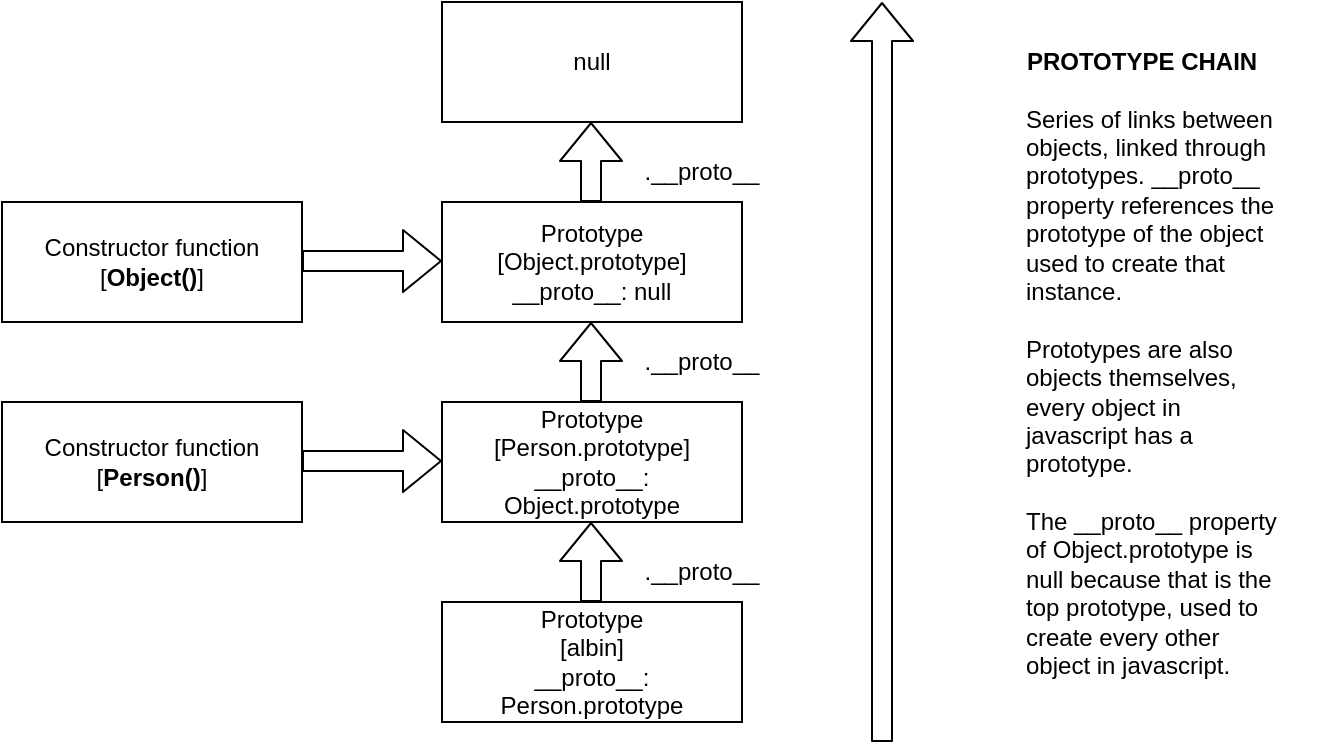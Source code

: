 <mxfile>
    <diagram id="Yyzx4l5mfjtjXCRz6CCv" name="Page-1">
        <mxGraphModel dx="900" dy="714" grid="1" gridSize="10" guides="1" tooltips="1" connect="1" arrows="1" fold="1" page="1" pageScale="1" pageWidth="800" pageHeight="400" math="0" shadow="0">
            <root>
                <mxCell id="0"/>
                <mxCell id="1" parent="0"/>
                <mxCell id="2" value="Constructor function&lt;br&gt;[&lt;b&gt;Object()&lt;/b&gt;]" style="rounded=0;whiteSpace=wrap;html=1;" vertex="1" parent="1">
                    <mxGeometry x="40" y="120" width="150" height="60" as="geometry"/>
                </mxCell>
                <mxCell id="4" value="Constructor function&lt;br&gt;[&lt;b&gt;Person()&lt;/b&gt;]" style="rounded=0;whiteSpace=wrap;html=1;" vertex="1" parent="1">
                    <mxGeometry x="40" y="220" width="150" height="60" as="geometry"/>
                </mxCell>
                <mxCell id="5" value="null" style="rounded=0;whiteSpace=wrap;html=1;" vertex="1" parent="1">
                    <mxGeometry x="260" y="20" width="150" height="60" as="geometry"/>
                </mxCell>
                <mxCell id="6" value="Prototype&lt;br&gt;[albin]&lt;br&gt;__proto__: Person.prototype" style="rounded=0;whiteSpace=wrap;html=1;" vertex="1" parent="1">
                    <mxGeometry x="260" y="320" width="150" height="60" as="geometry"/>
                </mxCell>
                <mxCell id="7" value="Prototype&lt;br&gt;[Person.prototype]&lt;br&gt;__proto__: Object.prototype" style="rounded=0;whiteSpace=wrap;html=1;" vertex="1" parent="1">
                    <mxGeometry x="260" y="220" width="150" height="60" as="geometry"/>
                </mxCell>
                <mxCell id="8" value="Prototype&lt;br&gt;[Object.prototype]&lt;br&gt;__proto__: null" style="rounded=0;whiteSpace=wrap;html=1;" vertex="1" parent="1">
                    <mxGeometry x="260" y="120" width="150" height="60" as="geometry"/>
                </mxCell>
                <mxCell id="9" value="" style="shape=flexArrow;endArrow=classic;html=1;" edge="1" parent="1">
                    <mxGeometry width="50" height="50" relative="1" as="geometry">
                        <mxPoint x="190" y="149.5" as="sourcePoint"/>
                        <mxPoint x="260" y="149.5" as="targetPoint"/>
                    </mxGeometry>
                </mxCell>
                <mxCell id="10" value="" style="shape=flexArrow;endArrow=classic;html=1;" edge="1" parent="1">
                    <mxGeometry width="50" height="50" relative="1" as="geometry">
                        <mxPoint x="190" y="249.5" as="sourcePoint"/>
                        <mxPoint x="260" y="249.5" as="targetPoint"/>
                    </mxGeometry>
                </mxCell>
                <mxCell id="11" value="" style="shape=flexArrow;endArrow=classic;html=1;" edge="1" parent="1">
                    <mxGeometry width="50" height="50" relative="1" as="geometry">
                        <mxPoint x="334.5" y="120" as="sourcePoint"/>
                        <mxPoint x="334.5" y="80" as="targetPoint"/>
                    </mxGeometry>
                </mxCell>
                <mxCell id="12" value="" style="shape=flexArrow;endArrow=classic;html=1;" edge="1" parent="1">
                    <mxGeometry width="50" height="50" relative="1" as="geometry">
                        <mxPoint x="334.5" y="220" as="sourcePoint"/>
                        <mxPoint x="334.5" y="180" as="targetPoint"/>
                    </mxGeometry>
                </mxCell>
                <mxCell id="13" value="" style="shape=flexArrow;endArrow=classic;html=1;" edge="1" parent="1">
                    <mxGeometry width="50" height="50" relative="1" as="geometry">
                        <mxPoint x="334.5" y="320" as="sourcePoint"/>
                        <mxPoint x="334.5" y="280" as="targetPoint"/>
                    </mxGeometry>
                </mxCell>
                <mxCell id="15" value=".__proto__" style="text;html=1;strokeColor=none;fillColor=none;align=center;verticalAlign=middle;whiteSpace=wrap;rounded=0;" vertex="1" parent="1">
                    <mxGeometry x="360" y="290" width="60" height="30" as="geometry"/>
                </mxCell>
                <mxCell id="16" value=".__proto__" style="text;html=1;strokeColor=none;fillColor=none;align=center;verticalAlign=middle;whiteSpace=wrap;rounded=0;" vertex="1" parent="1">
                    <mxGeometry x="360" y="185" width="60" height="30" as="geometry"/>
                </mxCell>
                <mxCell id="17" value=".__proto__" style="text;html=1;strokeColor=none;fillColor=none;align=center;verticalAlign=middle;whiteSpace=wrap;rounded=0;" vertex="1" parent="1">
                    <mxGeometry x="360" y="90" width="60" height="30" as="geometry"/>
                </mxCell>
                <mxCell id="18" value="" style="shape=flexArrow;endArrow=classic;html=1;" edge="1" parent="1">
                    <mxGeometry width="50" height="50" relative="1" as="geometry">
                        <mxPoint x="480" y="390" as="sourcePoint"/>
                        <mxPoint x="480" y="20" as="targetPoint"/>
                    </mxGeometry>
                </mxCell>
                <mxCell id="19" value="&lt;b&gt;PROTOTYPE CHAIN&lt;/b&gt;" style="text;html=1;strokeColor=none;fillColor=none;align=center;verticalAlign=middle;whiteSpace=wrap;rounded=0;" vertex="1" parent="1">
                    <mxGeometry x="520" y="35" width="180" height="30" as="geometry"/>
                </mxCell>
                <mxCell id="20" value="Series of links between objects, linked through prototypes. __proto__ property references the prototype of the object used to create that instance.&lt;br&gt;&lt;br&gt;Prototypes are also objects themselves, every object in javascript has a prototype.&lt;br&gt;&lt;br&gt;The __proto__ property of Object.prototype is null because that is the top prototype, used to create every other object in javascript." style="text;html=1;strokeColor=none;fillColor=none;align=left;verticalAlign=middle;whiteSpace=wrap;rounded=0;" vertex="1" parent="1">
                    <mxGeometry x="550" y="40" width="130" height="350" as="geometry"/>
                </mxCell>
            </root>
        </mxGraphModel>
    </diagram>
</mxfile>